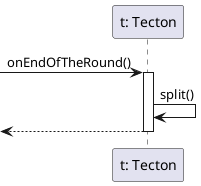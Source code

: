 @startuml endofround_tecton

participant "t: Tecton" as tecton

-> tecton: onEndOfTheRound()
activate tecton


tecton -> tecton: split()

<-- tecton
deactivate tecton
@enduml
